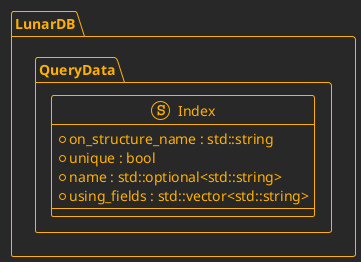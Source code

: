 @startuml Index
!theme crt-amber

namespace LunarDB.QueryData {

struct Index {
    + on_structure_name : std::string
    + unique : bool
    + name : std::optional<std::string>
    + using_fields : std::vector<std::string>
}

}

@enduml
